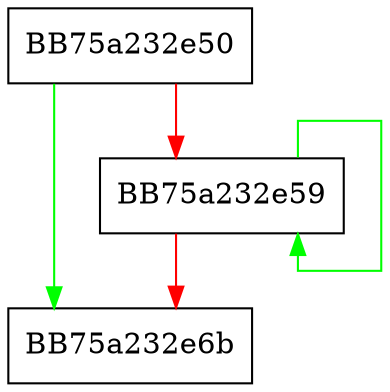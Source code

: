 digraph reset_exepage {
  node [shape="box"];
  graph [splines=ortho];
  BB75a232e50 -> BB75a232e6b [color="green"];
  BB75a232e50 -> BB75a232e59 [color="red"];
  BB75a232e59 -> BB75a232e59 [color="green"];
  BB75a232e59 -> BB75a232e6b [color="red"];
}